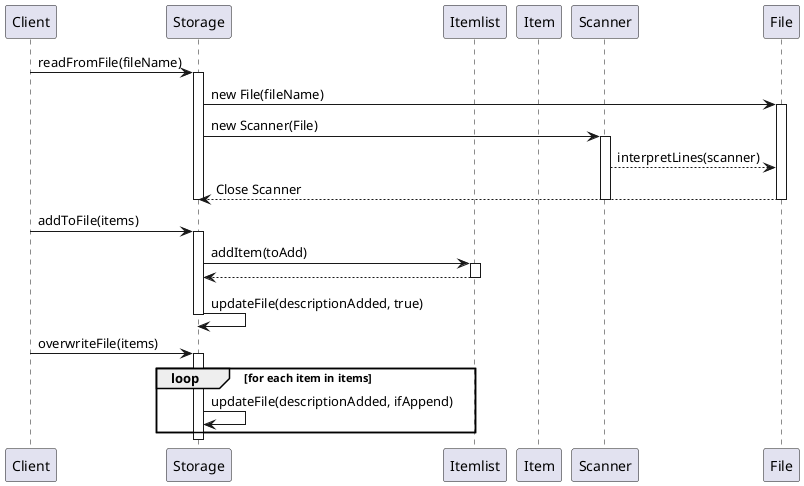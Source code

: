 @startuml
participant Client
participant Storage
participant Itemlist
participant Item
participant Scanner
participant File

Client -> Storage: readFromFile(fileName)
activate Storage
Storage -> File: new File(fileName)
activate File
Storage -> Scanner: new Scanner(File)
activate Scanner
Scanner --> File: interpretLines(scanner)
File --> Storage: Close Scanner
deactivate Scanner
deactivate File
deactivate Storage

Client -> Storage: addToFile(items)
activate Storage
Storage -> Itemlist: addItem(toAdd)
activate Itemlist
Itemlist --> Storage
deactivate Itemlist
Storage -> Storage: updateFile(descriptionAdded, true)
deactivate Storage

Client -> Storage: overwriteFile(items)
activate Storage
loop for each item in items
    Storage -> Storage: updateFile(descriptionAdded, ifAppend)
end
deactivate Storage
@enduml